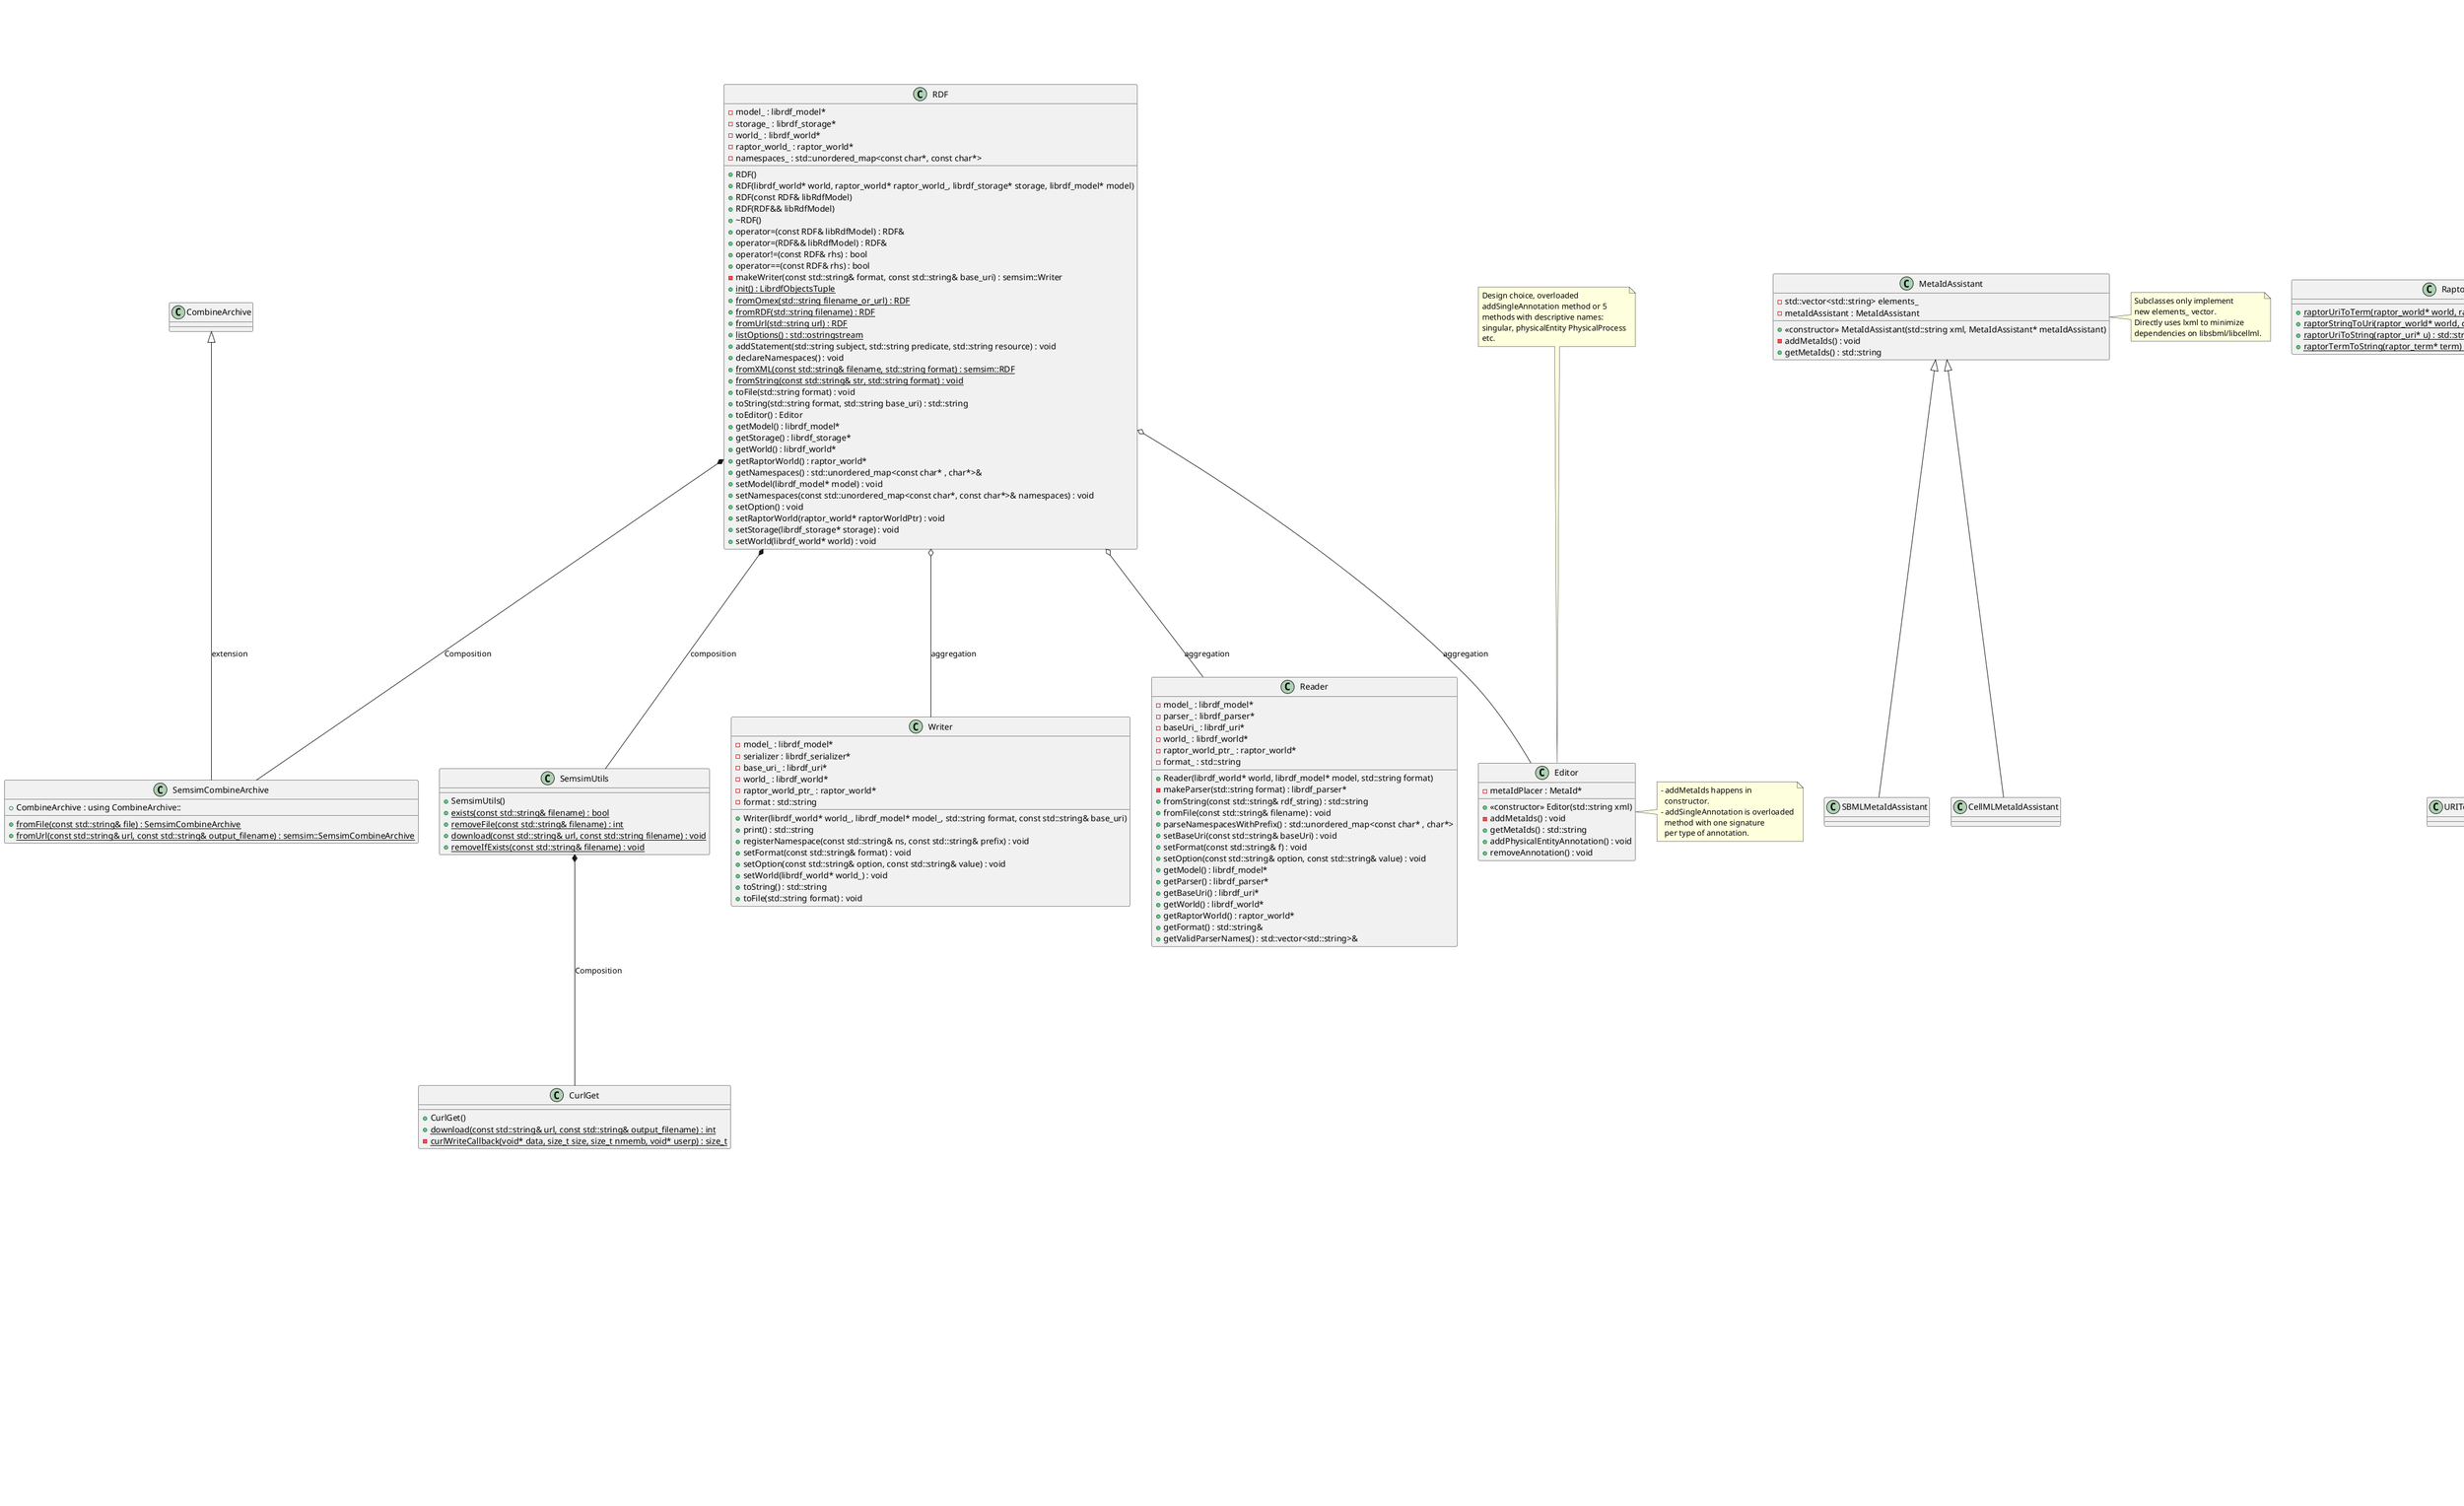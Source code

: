 @startuml





/' Objects '/

class BiomodelsQualifier {
    +BiomodelsQualifier(const std::string& qualifier)
    #setValidTerms() : void
}


class ControlledVocabulary {
    +ControlledVocabulary()
    +ControlledVocabulary(std::string qualifier)
    +getUri() : Uri 
    +operator!=(const ControlledVocabulary& rhs) : bool 
    +operator==(const ControlledVocabulary& rhs) : bool 
    +operator<<(std::ostream& os, const ControlledVocabulary& vocabulary) : std : : ostream&
    +make_shared() : std::shared_ptr<ControlledVocabulary>
    -prefix_ : std::string
    -qualifier : std::string
    -root : std::string
    +getPrefix() : std::string&
    +getTerm() : std::string&
    +getRoot() : std::string& 
    #valid_terms : std::vector<std::string>
    +getValidTerms() : std::vector<std::string>& 
    +setPrefix(const std::string& cvNamespace) : void
    +setRoot(const std::string& root) : void
    #setValidTerms() : void
    #verify() : void
}


abstract class IRDF {
+{abstract} serialize(std::string format) : std::string
}

'class Predicate {
'    +Predicate()
'    +Predicate(const std::shared_ptr<ControlledVocabulary>& term)
'    +getUri() : Uri
'    +operator!=(const Predicate& rhs) : bool
'    +operator==(const Predicate& rhs) : bool
'    +operator<<(std::ostream& os, const Predicate& predicate) : std : : ostream&
'    -term : std::shared_ptr<ControlledVocabulary>
'    +getTerm() : std::shared_ptr<ControlledVocabulary>&
'}

'class PredicateNamespaces {
'    +PredicateNamespaces()
'    +{static} getNamespaces() : std::unordered_map<std::string , std::string>
'}


class RaptorUtils {
    +{static} raptorUriToTerm(raptor_world* world, raptor_uri* uri) : raptor_term*
    +{static} raptorStringToUri(raptor_world* world, const unsigned char* str) : raptor_uri*
    +{static} raptorUriToString(raptor_uri* u) : std::string
    +{static} raptorTermToString(raptor_term* term) : unsigned char*
}

class Resource {
    +Resource()
    +Resource(std::string resourceNamespace, std::string identifier)
    +Resource(std::string resource)
    +operator!=(const Resource& rhs) : bool 
    +operator==(const Resource& rhs) : bool 
    +operator<<(std::ostream& os, const Resource& resource) : std : : ostream&
    +build() : std::string 
    -identifier : std::string
    -identifiers_base : std::string
    -resource_namespace : std::string
    +getIdentifier() : std::string& 
    +getIdentifiersBase() : std::string& 
    +getResourceNamespace() : std::string& 
    +{static} splitStringBy(std::string str, char delimiter) : std::vector<std::string>
}


class Subject {
    +Subject()
    +Subject(std::string metaId)
    +operator!=(const Subject& rhs) : bool 
    +operator==(const Subject& rhs) : bool 
    +operator<<(std::ostream& os, const Subject& subject) : std : : ostream&
    -metaId : std::string
    +getMetaId() : std::string& 
}

class Triple {
    +Triple(Subject subject, Predicate predicate, Resource resource)
    +Triple()
    +Triple(const Triple& triple)
    +Triple(Triple&& triple)
    +~Triple()
    -predicate : Predicate
    +getPredicate() : Predicate& 
    -resource : Resource
    +getResource() : Resource& 
    -subject : Subject
    +getSubject() : Subject& 
    +operator=(const Triple& triple) : Triple&
    +operator=(Triple&& triple) : Triple&
    +operator!=(const Triple& rhs) : bool 
    +operator==(const Triple& rhs) : bool 
    +operator<<(std::ostream& os, const Triple& triple) : std : : ostream&
    +serialize(std::string format) : std::string
    +{static} from_xml(std::string xml) : void
    -{static} parseTriple(void* user_data, raptor_statement* raptor_triple) : void
}


class Uri {
    +Uri()
    +Uri(const Uri& url)
    +Uri(Uri&& url) noexcept: m_ip_v(-1)
    +Uri(std::string url_str)
    +query(size_t i) : KeyVal&
    +set_query(size_t i) : KeyVal&
    +query() : Query&
    +set_query() : Query&
    +add_query(KeyVal& kv) : Uri&
    +add_query(std::string& key, std::string& val) : Uri&
    +add_query(std::string& key) : Uri&
    +clear() : Uri&
    +fragment(const std::string& f) : Uri&
    +host(const std::string& h, uint8_t ip_v) : Uri&
    +operator=(std::string& url_str) : Uri&
    +operator=(const Uri& url) : Uri&
    +operator=(Uri&& url) : Uri&
    +path(const std::string& str) : Uri&
    +port(const std::string& str) : Uri&
    +port(std::uint16_t num) : Uri&
    +scheme(const std::string& s) : Uri&
    +set_query(Query& q) : Uri&
    +str(std::string& url_str) : Uri&
    +user_info(const std::string& s) : Uri&
    +operator!=(const Uri& rhs) : bool 
    +operator==(const Uri& rhs) : bool 
    -m_query : mutable Query
    -m_ip_v : mutable std::int8_t
    -m_fragment : mutable std::string
    -m_host : mutable std::string
    -m_path : mutable std::string
    -m_port : mutable std::string
    -m_scheme : mutable std::string
    -m_url : mutable std::string
    -m_user : mutable std::string
    +operator<<(std::ostream& os, const Uri& uri) : std : : ostream&
    +ip_version() : std::int8_t
    +output(std::ostream& o) : std::ostream& 
    +end() : std::string
    +pruneEnd() : std::string
    +str() : std::string 
    +fragment() : std::string&
    +host() : std::string&
    +path() : std::string&
    +port() : std::string&
    +scheme() : std::string& 
    +user_info() : std::string&
    -assign(const Uri& url) : void
    -assign(Uri&& url) : void
    -build_url() : void 
    -lazy_parse() : void 
    -parse_url() : void 
}

/' Relationships for first part '/


IRDF <|-- Triple
IRDF <|-- ListOfTriples
IRDF <|-- SingularAnnotation
ListOfTriples --> Triple

Subject *-- Triple
ControlledVocabulary *-- Triple
Resource *-- Triple
ControlledVocabulary <|-- BiomodelsQualifier


Uri <-- Subject
Triple <-- PhysicalProperty
Triple <-- PropertyBearer
PropertyBearer <|-- PhysicalEntity
PropertyBearer <|-- PhysicalProcess
PropertyBearer <|-- PhysicalForce
PropertyBearer <|-- PhysicalDependency

SingularAnnotation --|> Annotation
CompositeAnnotation --|> Annotation
Triple <-- SingularAnnotation

PropertyBearer <-- CompositeAnnotation
PhysicalProperty <-- CompositeAnnotation

Annotation <-- ListOfAnnotations

class CurlGet {
    +CurlGet()
    +{static} download(const std::string& url, const std::string& output_filename) : int
    -{static} curlWriteCallback(void* data, size_t size, size_t nmemb, void* userp) : size_t
}


class RDF {
    +RDF()
    +RDF(librdf_world* world, raptor_world* raptor_world_, librdf_storage* storage, librdf_model* model)
    +RDF(const RDF& libRdfModel)
    +RDF(RDF&& libRdfModel)
    +~RDF()
    +operator=(const RDF& libRdfModel) : RDF&
    +operator=(RDF&& libRdfModel) : RDF&
    +operator!=(const RDF& rhs) : bool
    +operator==(const RDF& rhs) : bool
    -model_ : librdf_model*
    -storage_ : librdf_storage*
    -world_ : librdf_world*
    -raptor_world_ : raptor_world*
    -makeWriter(const std::string& format, const std::string& base_uri) : semsim::Writer
    -namespaces_ : std::unordered_map<const char*, const char*>
    +{static} init() : LibrdfObjectsTuple
    +{static} fromOmex(std::string filename_or_url) : RDF
    +{static} fromRDF(std::string filename) : RDF
    +{static} fromUrl(std::string url) : RDF
    +{static} listOptions() : std::ostringstream
    +addStatement(std::string subject, std::string predicate, std::string resource) : void
    +declareNamespaces() : void
    +{static} fromXML(const std::string& filename, std::string format) : semsim::RDF
    +{static} fromString(const std::string& str, std::string format) : void
    +toFile(std::string format) : void
    +toString(std::string format, std::string base_uri) : std::string
    +toEditor() : Editor
    +getModel() : librdf_model*
    +getStorage() : librdf_storage*
    +getWorld() : librdf_world*
    +getRaptorWorld() : raptor_world*
    +getNamespaces() : std::unordered_map<const char* , char*>&
    +setModel(librdf_model* model) : void
    +setNamespaces(const std::unordered_map<const char*, const char*>& namespaces) : void
    +setOption() : void
    +setRaptorWorld(raptor_world* raptorWorldPtr) : void
    +setStorage(librdf_storage* storage) : void
    +setWorld(librdf_world* world) : void
}

class Reader {
    +Reader(librdf_world* world, librdf_model* model, std::string format)
    -model_ : librdf_model*
    -parser_ : librdf_parser*
    -baseUri_ : librdf_uri*
    -world_ : librdf_world*
    -raptor_world_ptr_ : raptor_world*
    -format_ : std::string
    -makeParser(std::string format) : librdf_parser*
    +fromString(const std::string& rdf_string) : std::string
    +fromFile(const std::string& filename) : void
    +parseNamespacesWithPrefix() : std::unordered_map<const char* , char*>
    +setBaseUri(const std::string& baseUri) : void
    +setFormat(const std::string& f) : void
    +setOption(const std::string& option, const std::string& value) : void
    +getModel() : librdf_model*
    +getParser() : librdf_parser*
    +getBaseUri() : librdf_uri*
    +getWorld() : librdf_world* 
    +getRaptorWorld() : raptor_world*
    +getFormat() : std::string&
    +getValidParserNames() : std::vector<std::string>&
}

class SemsimCombineArchive {
    +{static} fromFile(const std::string& file) : SemsimCombineArchive
    +{static} fromUrl(const std::string& url, const std::string& output_filename) : semsim::SemsimCombineArchive
    +CombineArchive : using CombineArchive::
}

class SemsimUtils {
    +SemsimUtils()
    +{static} exists(const std::string& filename) : bool
    +{static} removeFile(const std::string& filename) : int
    +{static} download(const std::string& url, const std::string filename) : void
    +{static} removeIfExists(const std::string& filename) : void
}

class Writer {
    +Writer(librdf_world* world_, librdf_model* model_, std::string format, const std::string& base_uri)
    -model_ : librdf_model*
    -serializer : librdf_serializer*
    -base_uri_ : librdf_uri*
    -world_ : librdf_world*
    -raptor_world_ptr_ : raptor_world*
    -format : std::string
    +print() : std::string
    +registerNamespace(const std::string& ns, const std::string& prefix) : void
    +setFormat(const std::string& format) : void
    +setOption(const std::string& option, const std::string& value) : void
    +setWorld(librdf_world* world_) : void
    +toString() : std::string
    +toFile(std::string format) : void
}

class Editor {
    - metaIdPlacer : MetaId*
    + <<constructor>> Editor(std::string xml)
    - addMetaIds() : void
    + getMetaIds() : std::string
    + addPhysicalEntityAnnotation() : void
    + removeAnnotation() : void
}
note right of Editor
    - addMetaIds happens in
      constructor.
    - addSingleAnnotation is overloaded
      method with one signature
      per type of annotation.
end note

note top of Editor
    Design choice, overloaded
    addSingleAnnotation method or 5
    methods with descriptive names:
    singular, physicalEntity PhysicalProcess
    etc.
end note

class KeyGen {}

class MetaIdAssistant {
    - std::vector<std::string> elements_
    - metaIdAssistant : MetaIdAssistant
    + <<constructor>> MetaIdAssistant(std::string xml, MetaIdAssistant* metaIdAssistant)
    - addMetaIds() : void
    + getMetaIds() : std::string
}

class SBMLMetaIdAssistant {}

class CellMLMetaIdAssistant {}

MetaIdAssistant <|-- SBMLMetaIdAssistant
MetaIdAssistant <|-- CellMLMetaIdAssistant

note right of MetaIdAssistant
    Subclasses only implement
    new elements_ vector.
    Directly uses lxml to minimize
    dependencies on libsbml/libcellml.
end note

RDF o-- Writer : aggregation
RDF o-- Reader : aggregation
RDF o-- Editor : aggregation
RDF *-- SemsimUtils: composition
RDF *-- SemsimCombineArchive : Composition
SemsimUtils *-- CurlGet: Composition


CombineArchive <|-- SemsimCombineArchive :extension



class RDFTerm {

}

class URITerm {}

class LiteralTerm {}

class BlankTerm {}



@enduml
